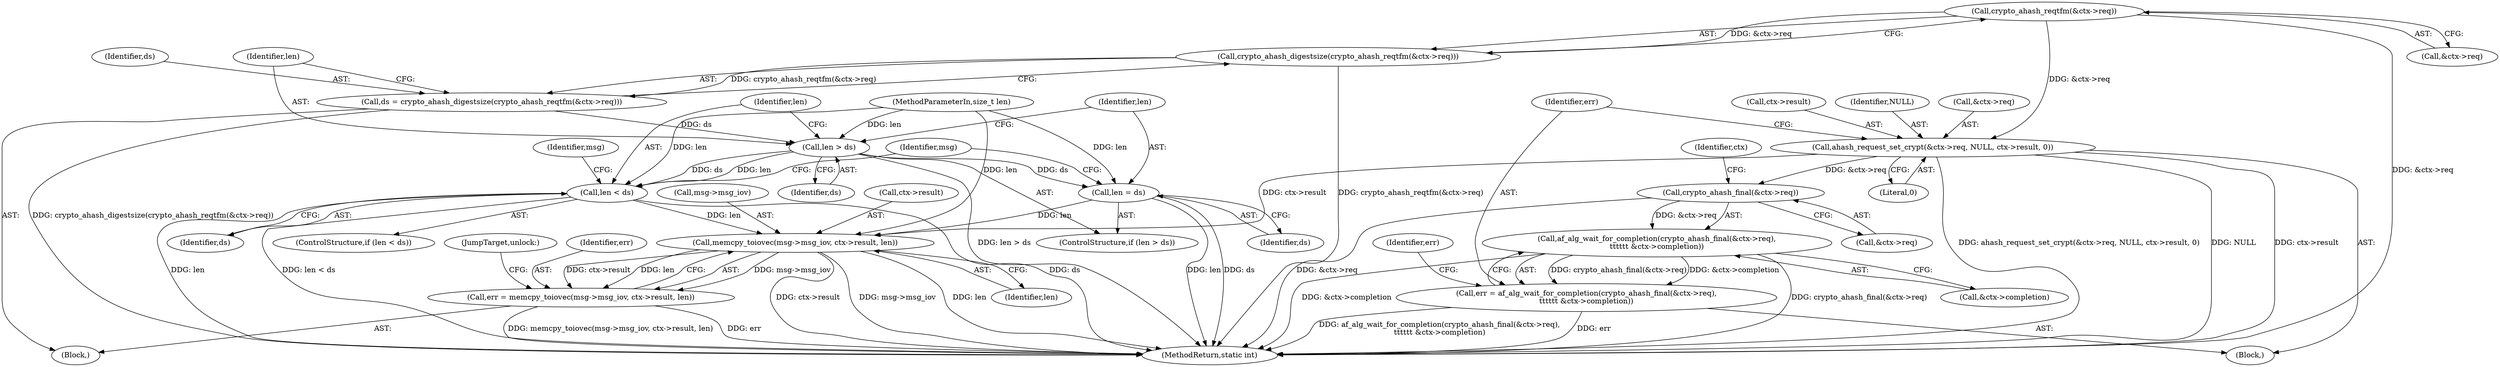 digraph "0_linux_72a763d805a48ac8c0bf48fdb510e84c12de51fe@API" {
"1000128" [label="(Call,crypto_ahash_reqtfm(&ctx->req))"];
"1000127" [label="(Call,crypto_ahash_digestsize(crypto_ahash_reqtfm(&ctx->req)))"];
"1000125" [label="(Call,ds = crypto_ahash_digestsize(crypto_ahash_reqtfm(&ctx->req)))"];
"1000135" [label="(Call,len > ds)"];
"1000138" [label="(Call,len = ds)"];
"1000195" [label="(Call,memcpy_toiovec(msg->msg_iov, ctx->result, len))"];
"1000193" [label="(Call,err = memcpy_toiovec(msg->msg_iov, ctx->result, len))"];
"1000143" [label="(Call,len < ds)"];
"1000168" [label="(Call,ahash_request_set_crypt(&ctx->req, NULL, ctx->result, 0))"];
"1000181" [label="(Call,crypto_ahash_final(&ctx->req))"];
"1000180" [label="(Call,af_alg_wait_for_completion(crypto_ahash_final(&ctx->req),\n\t\t\t\t\t\t &ctx->completion))"];
"1000178" [label="(Call,err = af_alg_wait_for_completion(crypto_ahash_final(&ctx->req),\n\t\t\t\t\t\t &ctx->completion))"];
"1000137" [label="(Identifier,ds)"];
"1000126" [label="(Identifier,ds)"];
"1000162" [label="(Block,)"];
"1000153" [label="(Identifier,msg)"];
"1000193" [label="(Call,err = memcpy_toiovec(msg->msg_iov, ctx->result, len))"];
"1000202" [label="(Identifier,len)"];
"1000129" [label="(Call,&ctx->req)"];
"1000127" [label="(Call,crypto_ahash_digestsize(crypto_ahash_reqtfm(&ctx->req)))"];
"1000180" [label="(Call,af_alg_wait_for_completion(crypto_ahash_final(&ctx->req),\n\t\t\t\t\t\t &ctx->completion))"];
"1000177" [label="(Literal,0)"];
"1000195" [label="(Call,memcpy_toiovec(msg->msg_iov, ctx->result, len))"];
"1000178" [label="(Call,err = af_alg_wait_for_completion(crypto_ahash_final(&ctx->req),\n\t\t\t\t\t\t &ctx->completion))"];
"1000194" [label="(Identifier,err)"];
"1000139" [label="(Identifier,len)"];
"1000125" [label="(Call,ds = crypto_ahash_digestsize(crypto_ahash_reqtfm(&ctx->req)))"];
"1000182" [label="(Call,&ctx->req)"];
"1000181" [label="(Call,crypto_ahash_final(&ctx->req))"];
"1000186" [label="(Call,&ctx->completion)"];
"1000143" [label="(Call,len < ds)"];
"1000174" [label="(Call,ctx->result)"];
"1000136" [label="(Identifier,len)"];
"1000191" [label="(Identifier,err)"];
"1000104" [label="(MethodParameterIn,size_t len)"];
"1000188" [label="(Identifier,ctx)"];
"1000148" [label="(Identifier,msg)"];
"1000106" [label="(Block,)"];
"1000128" [label="(Call,crypto_ahash_reqtfm(&ctx->req))"];
"1000173" [label="(Identifier,NULL)"];
"1000138" [label="(Call,len = ds)"];
"1000199" [label="(Call,ctx->result)"];
"1000179" [label="(Identifier,err)"];
"1000134" [label="(ControlStructure,if (len > ds))"];
"1000145" [label="(Identifier,ds)"];
"1000140" [label="(Identifier,ds)"];
"1000169" [label="(Call,&ctx->req)"];
"1000142" [label="(ControlStructure,if (len < ds))"];
"1000135" [label="(Call,len > ds)"];
"1000203" [label="(JumpTarget,unlock:)"];
"1000196" [label="(Call,msg->msg_iov)"];
"1000168" [label="(Call,ahash_request_set_crypt(&ctx->req, NULL, ctx->result, 0))"];
"1000207" [label="(MethodReturn,static int)"];
"1000144" [label="(Identifier,len)"];
"1000128" -> "1000127"  [label="AST: "];
"1000128" -> "1000129"  [label="CFG: "];
"1000129" -> "1000128"  [label="AST: "];
"1000127" -> "1000128"  [label="CFG: "];
"1000128" -> "1000207"  [label="DDG: &ctx->req"];
"1000128" -> "1000127"  [label="DDG: &ctx->req"];
"1000128" -> "1000168"  [label="DDG: &ctx->req"];
"1000127" -> "1000125"  [label="AST: "];
"1000125" -> "1000127"  [label="CFG: "];
"1000127" -> "1000207"  [label="DDG: crypto_ahash_reqtfm(&ctx->req)"];
"1000127" -> "1000125"  [label="DDG: crypto_ahash_reqtfm(&ctx->req)"];
"1000125" -> "1000106"  [label="AST: "];
"1000126" -> "1000125"  [label="AST: "];
"1000136" -> "1000125"  [label="CFG: "];
"1000125" -> "1000207"  [label="DDG: crypto_ahash_digestsize(crypto_ahash_reqtfm(&ctx->req))"];
"1000125" -> "1000135"  [label="DDG: ds"];
"1000135" -> "1000134"  [label="AST: "];
"1000135" -> "1000137"  [label="CFG: "];
"1000136" -> "1000135"  [label="AST: "];
"1000137" -> "1000135"  [label="AST: "];
"1000139" -> "1000135"  [label="CFG: "];
"1000144" -> "1000135"  [label="CFG: "];
"1000135" -> "1000207"  [label="DDG: len > ds"];
"1000104" -> "1000135"  [label="DDG: len"];
"1000135" -> "1000138"  [label="DDG: ds"];
"1000135" -> "1000143"  [label="DDG: len"];
"1000135" -> "1000143"  [label="DDG: ds"];
"1000138" -> "1000134"  [label="AST: "];
"1000138" -> "1000140"  [label="CFG: "];
"1000139" -> "1000138"  [label="AST: "];
"1000140" -> "1000138"  [label="AST: "];
"1000153" -> "1000138"  [label="CFG: "];
"1000138" -> "1000207"  [label="DDG: len"];
"1000138" -> "1000207"  [label="DDG: ds"];
"1000104" -> "1000138"  [label="DDG: len"];
"1000138" -> "1000195"  [label="DDG: len"];
"1000195" -> "1000193"  [label="AST: "];
"1000195" -> "1000202"  [label="CFG: "];
"1000196" -> "1000195"  [label="AST: "];
"1000199" -> "1000195"  [label="AST: "];
"1000202" -> "1000195"  [label="AST: "];
"1000193" -> "1000195"  [label="CFG: "];
"1000195" -> "1000207"  [label="DDG: ctx->result"];
"1000195" -> "1000207"  [label="DDG: msg->msg_iov"];
"1000195" -> "1000207"  [label="DDG: len"];
"1000195" -> "1000193"  [label="DDG: msg->msg_iov"];
"1000195" -> "1000193"  [label="DDG: ctx->result"];
"1000195" -> "1000193"  [label="DDG: len"];
"1000168" -> "1000195"  [label="DDG: ctx->result"];
"1000143" -> "1000195"  [label="DDG: len"];
"1000104" -> "1000195"  [label="DDG: len"];
"1000193" -> "1000106"  [label="AST: "];
"1000194" -> "1000193"  [label="AST: "];
"1000203" -> "1000193"  [label="CFG: "];
"1000193" -> "1000207"  [label="DDG: err"];
"1000193" -> "1000207"  [label="DDG: memcpy_toiovec(msg->msg_iov, ctx->result, len)"];
"1000143" -> "1000142"  [label="AST: "];
"1000143" -> "1000145"  [label="CFG: "];
"1000144" -> "1000143"  [label="AST: "];
"1000145" -> "1000143"  [label="AST: "];
"1000148" -> "1000143"  [label="CFG: "];
"1000153" -> "1000143"  [label="CFG: "];
"1000143" -> "1000207"  [label="DDG: len"];
"1000143" -> "1000207"  [label="DDG: len < ds"];
"1000143" -> "1000207"  [label="DDG: ds"];
"1000104" -> "1000143"  [label="DDG: len"];
"1000168" -> "1000162"  [label="AST: "];
"1000168" -> "1000177"  [label="CFG: "];
"1000169" -> "1000168"  [label="AST: "];
"1000173" -> "1000168"  [label="AST: "];
"1000174" -> "1000168"  [label="AST: "];
"1000177" -> "1000168"  [label="AST: "];
"1000179" -> "1000168"  [label="CFG: "];
"1000168" -> "1000207"  [label="DDG: ctx->result"];
"1000168" -> "1000207"  [label="DDG: ahash_request_set_crypt(&ctx->req, NULL, ctx->result, 0)"];
"1000168" -> "1000207"  [label="DDG: NULL"];
"1000168" -> "1000181"  [label="DDG: &ctx->req"];
"1000181" -> "1000180"  [label="AST: "];
"1000181" -> "1000182"  [label="CFG: "];
"1000182" -> "1000181"  [label="AST: "];
"1000188" -> "1000181"  [label="CFG: "];
"1000181" -> "1000207"  [label="DDG: &ctx->req"];
"1000181" -> "1000180"  [label="DDG: &ctx->req"];
"1000180" -> "1000178"  [label="AST: "];
"1000180" -> "1000186"  [label="CFG: "];
"1000186" -> "1000180"  [label="AST: "];
"1000178" -> "1000180"  [label="CFG: "];
"1000180" -> "1000207"  [label="DDG: crypto_ahash_final(&ctx->req)"];
"1000180" -> "1000207"  [label="DDG: &ctx->completion"];
"1000180" -> "1000178"  [label="DDG: crypto_ahash_final(&ctx->req)"];
"1000180" -> "1000178"  [label="DDG: &ctx->completion"];
"1000178" -> "1000162"  [label="AST: "];
"1000179" -> "1000178"  [label="AST: "];
"1000191" -> "1000178"  [label="CFG: "];
"1000178" -> "1000207"  [label="DDG: err"];
"1000178" -> "1000207"  [label="DDG: af_alg_wait_for_completion(crypto_ahash_final(&ctx->req),\n\t\t\t\t\t\t &ctx->completion)"];
}
